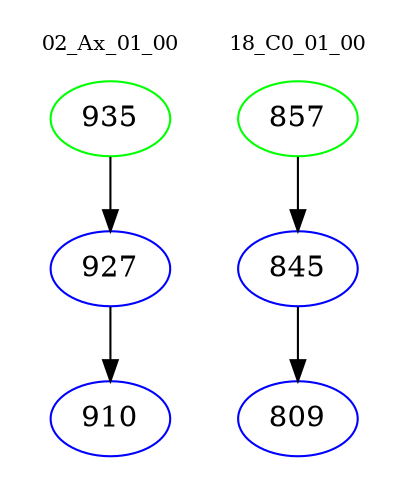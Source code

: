 digraph{
subgraph cluster_0 {
color = white
label = "02_Ax_01_00";
fontsize=10;
T0_935 [label="935", color="green"]
T0_935 -> T0_927 [color="black"]
T0_927 [label="927", color="blue"]
T0_927 -> T0_910 [color="black"]
T0_910 [label="910", color="blue"]
}
subgraph cluster_1 {
color = white
label = "18_C0_01_00";
fontsize=10;
T1_857 [label="857", color="green"]
T1_857 -> T1_845 [color="black"]
T1_845 [label="845", color="blue"]
T1_845 -> T1_809 [color="black"]
T1_809 [label="809", color="blue"]
}
}
